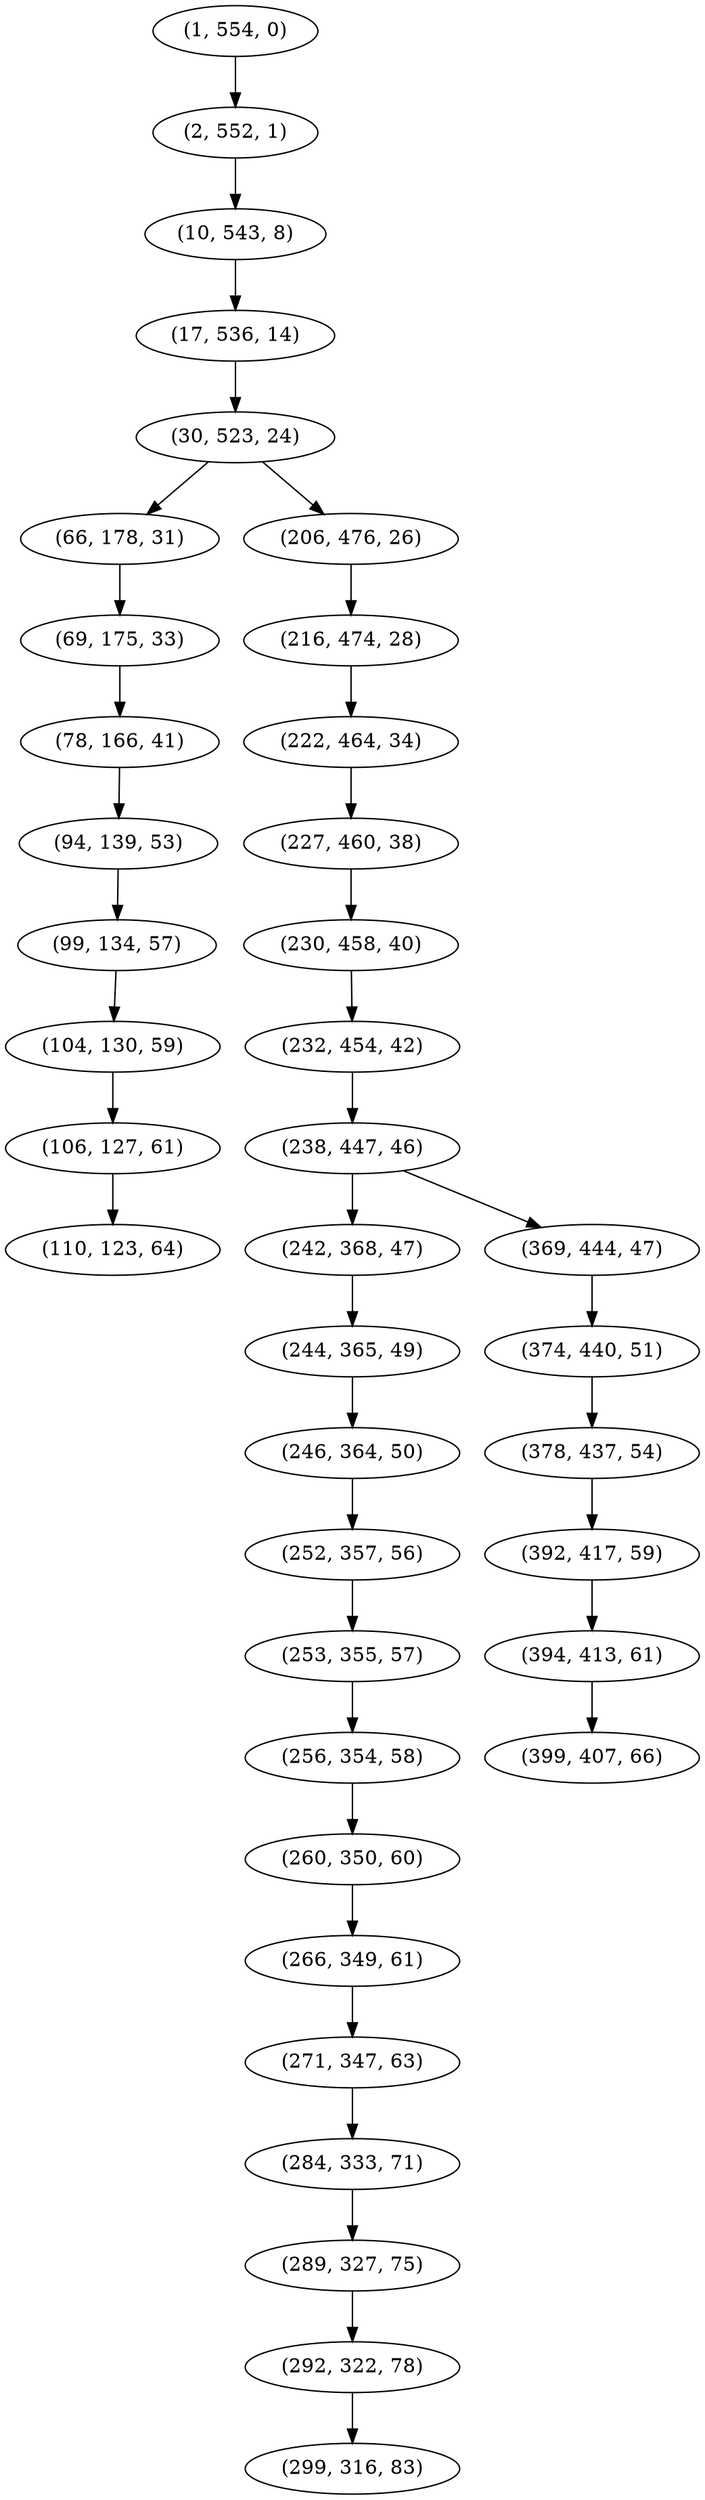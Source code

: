 digraph tree {
    "(1, 554, 0)";
    "(2, 552, 1)";
    "(10, 543, 8)";
    "(17, 536, 14)";
    "(30, 523, 24)";
    "(66, 178, 31)";
    "(69, 175, 33)";
    "(78, 166, 41)";
    "(94, 139, 53)";
    "(99, 134, 57)";
    "(104, 130, 59)";
    "(106, 127, 61)";
    "(110, 123, 64)";
    "(206, 476, 26)";
    "(216, 474, 28)";
    "(222, 464, 34)";
    "(227, 460, 38)";
    "(230, 458, 40)";
    "(232, 454, 42)";
    "(238, 447, 46)";
    "(242, 368, 47)";
    "(244, 365, 49)";
    "(246, 364, 50)";
    "(252, 357, 56)";
    "(253, 355, 57)";
    "(256, 354, 58)";
    "(260, 350, 60)";
    "(266, 349, 61)";
    "(271, 347, 63)";
    "(284, 333, 71)";
    "(289, 327, 75)";
    "(292, 322, 78)";
    "(299, 316, 83)";
    "(369, 444, 47)";
    "(374, 440, 51)";
    "(378, 437, 54)";
    "(392, 417, 59)";
    "(394, 413, 61)";
    "(399, 407, 66)";
    "(1, 554, 0)" -> "(2, 552, 1)";
    "(2, 552, 1)" -> "(10, 543, 8)";
    "(10, 543, 8)" -> "(17, 536, 14)";
    "(17, 536, 14)" -> "(30, 523, 24)";
    "(30, 523, 24)" -> "(66, 178, 31)";
    "(30, 523, 24)" -> "(206, 476, 26)";
    "(66, 178, 31)" -> "(69, 175, 33)";
    "(69, 175, 33)" -> "(78, 166, 41)";
    "(78, 166, 41)" -> "(94, 139, 53)";
    "(94, 139, 53)" -> "(99, 134, 57)";
    "(99, 134, 57)" -> "(104, 130, 59)";
    "(104, 130, 59)" -> "(106, 127, 61)";
    "(106, 127, 61)" -> "(110, 123, 64)";
    "(206, 476, 26)" -> "(216, 474, 28)";
    "(216, 474, 28)" -> "(222, 464, 34)";
    "(222, 464, 34)" -> "(227, 460, 38)";
    "(227, 460, 38)" -> "(230, 458, 40)";
    "(230, 458, 40)" -> "(232, 454, 42)";
    "(232, 454, 42)" -> "(238, 447, 46)";
    "(238, 447, 46)" -> "(242, 368, 47)";
    "(238, 447, 46)" -> "(369, 444, 47)";
    "(242, 368, 47)" -> "(244, 365, 49)";
    "(244, 365, 49)" -> "(246, 364, 50)";
    "(246, 364, 50)" -> "(252, 357, 56)";
    "(252, 357, 56)" -> "(253, 355, 57)";
    "(253, 355, 57)" -> "(256, 354, 58)";
    "(256, 354, 58)" -> "(260, 350, 60)";
    "(260, 350, 60)" -> "(266, 349, 61)";
    "(266, 349, 61)" -> "(271, 347, 63)";
    "(271, 347, 63)" -> "(284, 333, 71)";
    "(284, 333, 71)" -> "(289, 327, 75)";
    "(289, 327, 75)" -> "(292, 322, 78)";
    "(292, 322, 78)" -> "(299, 316, 83)";
    "(369, 444, 47)" -> "(374, 440, 51)";
    "(374, 440, 51)" -> "(378, 437, 54)";
    "(378, 437, 54)" -> "(392, 417, 59)";
    "(392, 417, 59)" -> "(394, 413, 61)";
    "(394, 413, 61)" -> "(399, 407, 66)";
}

